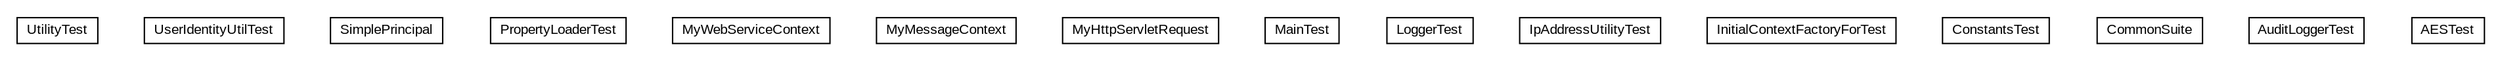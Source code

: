 #!/usr/local/bin/dot
#
# Class diagram 
# Generated by UMLGraph version R5_6-24-gf6e263 (http://www.umlgraph.org/)
#

digraph G {
	edge [fontname="arial",fontsize=10,labelfontname="arial",labelfontsize=10];
	node [fontname="arial",fontsize=10,shape=plaintext];
	nodesep=0.25;
	ranksep=0.5;
	// org.miloss.fgsms.common.UtilityTest
	c94 [label=<<table title="org.miloss.fgsms.common.UtilityTest" border="0" cellborder="1" cellspacing="0" cellpadding="2" port="p" href="./UtilityTest.html">
		<tr><td><table border="0" cellspacing="0" cellpadding="1">
<tr><td align="center" balign="center"> UtilityTest </td></tr>
		</table></td></tr>
		</table>>, URL="./UtilityTest.html", fontname="arial", fontcolor="black", fontsize=10.0];
	// org.miloss.fgsms.common.UserIdentityUtilTest
	c95 [label=<<table title="org.miloss.fgsms.common.UserIdentityUtilTest" border="0" cellborder="1" cellspacing="0" cellpadding="2" port="p" href="./UserIdentityUtilTest.html">
		<tr><td><table border="0" cellspacing="0" cellpadding="1">
<tr><td align="center" balign="center"> UserIdentityUtilTest </td></tr>
		</table></td></tr>
		</table>>, URL="./UserIdentityUtilTest.html", fontname="arial", fontcolor="black", fontsize=10.0];
	// org.miloss.fgsms.common.SimplePrincipal
	c96 [label=<<table title="org.miloss.fgsms.common.SimplePrincipal" border="0" cellborder="1" cellspacing="0" cellpadding="2" port="p" href="./SimplePrincipal.html">
		<tr><td><table border="0" cellspacing="0" cellpadding="1">
<tr><td align="center" balign="center"> SimplePrincipal </td></tr>
		</table></td></tr>
		</table>>, URL="./SimplePrincipal.html", fontname="arial", fontcolor="black", fontsize=10.0];
	// org.miloss.fgsms.common.PropertyLoaderTest
	c97 [label=<<table title="org.miloss.fgsms.common.PropertyLoaderTest" border="0" cellborder="1" cellspacing="0" cellpadding="2" port="p" href="./PropertyLoaderTest.html">
		<tr><td><table border="0" cellspacing="0" cellpadding="1">
<tr><td align="center" balign="center"> PropertyLoaderTest </td></tr>
		</table></td></tr>
		</table>>, URL="./PropertyLoaderTest.html", fontname="arial", fontcolor="black", fontsize=10.0];
	// org.miloss.fgsms.common.MyWebServiceContext
	c98 [label=<<table title="org.miloss.fgsms.common.MyWebServiceContext" border="0" cellborder="1" cellspacing="0" cellpadding="2" port="p" href="./MyWebServiceContext.html">
		<tr><td><table border="0" cellspacing="0" cellpadding="1">
<tr><td align="center" balign="center"> MyWebServiceContext </td></tr>
		</table></td></tr>
		</table>>, URL="./MyWebServiceContext.html", fontname="arial", fontcolor="black", fontsize=10.0];
	// org.miloss.fgsms.common.MyMessageContext
	c99 [label=<<table title="org.miloss.fgsms.common.MyMessageContext" border="0" cellborder="1" cellspacing="0" cellpadding="2" port="p" href="./MyMessageContext.html">
		<tr><td><table border="0" cellspacing="0" cellpadding="1">
<tr><td align="center" balign="center"> MyMessageContext </td></tr>
		</table></td></tr>
		</table>>, URL="./MyMessageContext.html", fontname="arial", fontcolor="black", fontsize=10.0];
	// org.miloss.fgsms.common.MyHttpServletRequest
	c100 [label=<<table title="org.miloss.fgsms.common.MyHttpServletRequest" border="0" cellborder="1" cellspacing="0" cellpadding="2" port="p" href="./MyHttpServletRequest.html">
		<tr><td><table border="0" cellspacing="0" cellpadding="1">
<tr><td align="center" balign="center"> MyHttpServletRequest </td></tr>
		</table></td></tr>
		</table>>, URL="./MyHttpServletRequest.html", fontname="arial", fontcolor="black", fontsize=10.0];
	// org.miloss.fgsms.common.MainTest
	c101 [label=<<table title="org.miloss.fgsms.common.MainTest" border="0" cellborder="1" cellspacing="0" cellpadding="2" port="p" href="./MainTest.html">
		<tr><td><table border="0" cellspacing="0" cellpadding="1">
<tr><td align="center" balign="center"> MainTest </td></tr>
		</table></td></tr>
		</table>>, URL="./MainTest.html", fontname="arial", fontcolor="black", fontsize=10.0];
	// org.miloss.fgsms.common.LoggerTest
	c102 [label=<<table title="org.miloss.fgsms.common.LoggerTest" border="0" cellborder="1" cellspacing="0" cellpadding="2" port="p" href="./LoggerTest.html">
		<tr><td><table border="0" cellspacing="0" cellpadding="1">
<tr><td align="center" balign="center"> LoggerTest </td></tr>
		</table></td></tr>
		</table>>, URL="./LoggerTest.html", fontname="arial", fontcolor="black", fontsize=10.0];
	// org.miloss.fgsms.common.IpAddressUtilityTest
	c103 [label=<<table title="org.miloss.fgsms.common.IpAddressUtilityTest" border="0" cellborder="1" cellspacing="0" cellpadding="2" port="p" href="./IpAddressUtilityTest.html">
		<tr><td><table border="0" cellspacing="0" cellpadding="1">
<tr><td align="center" balign="center"> IpAddressUtilityTest </td></tr>
		</table></td></tr>
		</table>>, URL="./IpAddressUtilityTest.html", fontname="arial", fontcolor="black", fontsize=10.0];
	// org.miloss.fgsms.common.InitialContextFactoryForTest
	c104 [label=<<table title="org.miloss.fgsms.common.InitialContextFactoryForTest" border="0" cellborder="1" cellspacing="0" cellpadding="2" port="p" href="./InitialContextFactoryForTest.html">
		<tr><td><table border="0" cellspacing="0" cellpadding="1">
<tr><td align="center" balign="center"> InitialContextFactoryForTest </td></tr>
		</table></td></tr>
		</table>>, URL="./InitialContextFactoryForTest.html", fontname="arial", fontcolor="black", fontsize=10.0];
	// org.miloss.fgsms.common.ConstantsTest
	c105 [label=<<table title="org.miloss.fgsms.common.ConstantsTest" border="0" cellborder="1" cellspacing="0" cellpadding="2" port="p" href="./ConstantsTest.html">
		<tr><td><table border="0" cellspacing="0" cellpadding="1">
<tr><td align="center" balign="center"> ConstantsTest </td></tr>
		</table></td></tr>
		</table>>, URL="./ConstantsTest.html", fontname="arial", fontcolor="black", fontsize=10.0];
	// org.miloss.fgsms.common.CommonSuite
	c106 [label=<<table title="org.miloss.fgsms.common.CommonSuite" border="0" cellborder="1" cellspacing="0" cellpadding="2" port="p" href="./CommonSuite.html">
		<tr><td><table border="0" cellspacing="0" cellpadding="1">
<tr><td align="center" balign="center"> CommonSuite </td></tr>
		</table></td></tr>
		</table>>, URL="./CommonSuite.html", fontname="arial", fontcolor="black", fontsize=10.0];
	// org.miloss.fgsms.common.AuditLoggerTest
	c107 [label=<<table title="org.miloss.fgsms.common.AuditLoggerTest" border="0" cellborder="1" cellspacing="0" cellpadding="2" port="p" href="./AuditLoggerTest.html">
		<tr><td><table border="0" cellspacing="0" cellpadding="1">
<tr><td align="center" balign="center"> AuditLoggerTest </td></tr>
		</table></td></tr>
		</table>>, URL="./AuditLoggerTest.html", fontname="arial", fontcolor="black", fontsize=10.0];
	// org.miloss.fgsms.common.AESTest
	c108 [label=<<table title="org.miloss.fgsms.common.AESTest" border="0" cellborder="1" cellspacing="0" cellpadding="2" port="p" href="./AESTest.html">
		<tr><td><table border="0" cellspacing="0" cellpadding="1">
<tr><td align="center" balign="center"> AESTest </td></tr>
		</table></td></tr>
		</table>>, URL="./AESTest.html", fontname="arial", fontcolor="black", fontsize=10.0];
}

